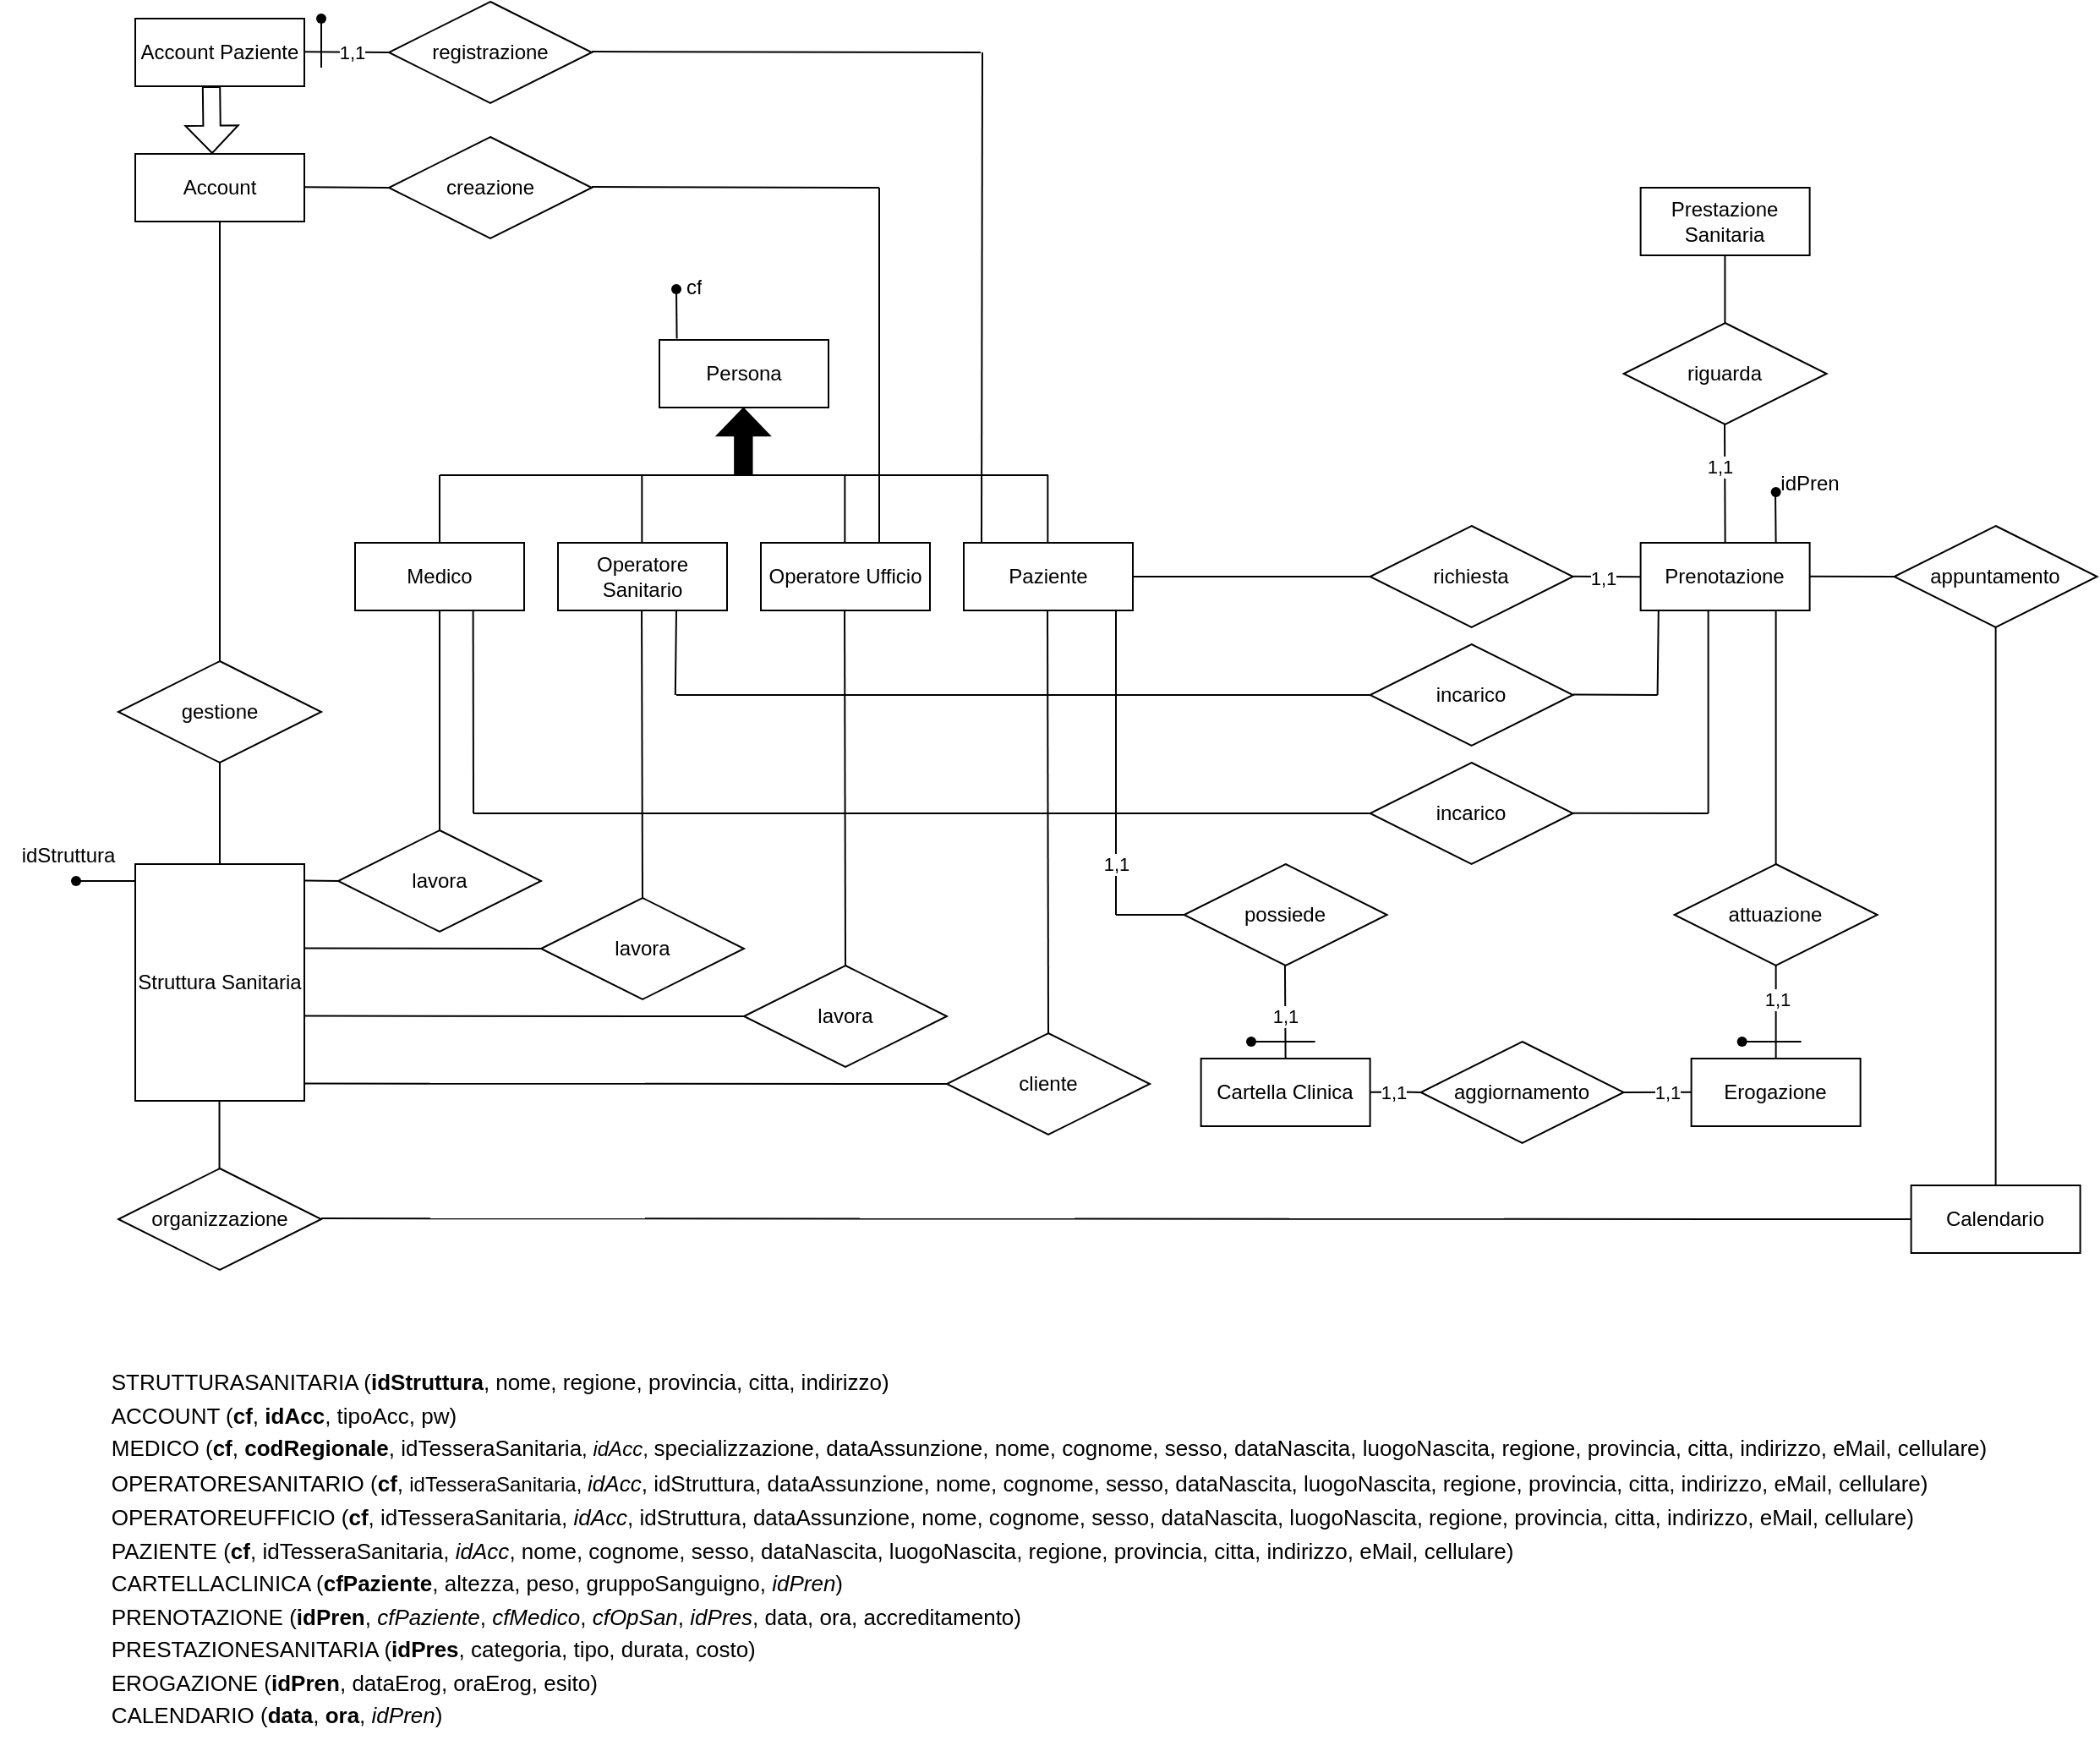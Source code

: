 <mxfile version="22.0.0" type="device">
  <diagram id="R2lEEEUBdFMjLlhIrx00" name="Page-1">
    <mxGraphModel dx="1750" dy="890" grid="1" gridSize="10" guides="1" tooltips="1" connect="1" arrows="1" fold="1" page="1" pageScale="1" pageWidth="850" pageHeight="1100" math="0" shadow="0" extFonts="Permanent Marker^https://fonts.googleapis.com/css?family=Permanent+Marker">
      <root>
        <mxCell id="0" />
        <mxCell id="1" parent="0" />
        <mxCell id="VxLDADzt-tBxQ2s8zmCv-1" value="Persona" style="whiteSpace=wrap;html=1;align=center;" parent="1" vertex="1">
          <mxGeometry x="660" y="240" width="100" height="40" as="geometry" />
        </mxCell>
        <mxCell id="VxLDADzt-tBxQ2s8zmCv-2" value="" style="shape=flexArrow;endArrow=classic;html=1;rounded=0;fillColor=#000000;width=10.182;endSize=5.055;" parent="1" edge="1">
          <mxGeometry width="50" height="50" relative="1" as="geometry">
            <mxPoint x="709.67" y="320" as="sourcePoint" />
            <mxPoint x="709.67" y="280" as="targetPoint" />
          </mxGeometry>
        </mxCell>
        <mxCell id="VxLDADzt-tBxQ2s8zmCv-3" value="" style="endArrow=none;html=1;rounded=0;" parent="1" edge="1">
          <mxGeometry relative="1" as="geometry">
            <mxPoint x="530" y="320" as="sourcePoint" />
            <mxPoint x="890" y="320" as="targetPoint" />
          </mxGeometry>
        </mxCell>
        <mxCell id="VxLDADzt-tBxQ2s8zmCv-4" value="Medico" style="whiteSpace=wrap;html=1;align=center;" parent="1" vertex="1">
          <mxGeometry x="480" y="360" width="100" height="40" as="geometry" />
        </mxCell>
        <mxCell id="VxLDADzt-tBxQ2s8zmCv-5" value="Operatore&lt;br&gt;Sanitario" style="whiteSpace=wrap;html=1;align=center;" parent="1" vertex="1">
          <mxGeometry x="600" y="360" width="100" height="40" as="geometry" />
        </mxCell>
        <mxCell id="VxLDADzt-tBxQ2s8zmCv-6" value="Operatore Ufficio" style="whiteSpace=wrap;html=1;align=center;" parent="1" vertex="1">
          <mxGeometry x="720" y="360" width="100" height="40" as="geometry" />
        </mxCell>
        <mxCell id="VxLDADzt-tBxQ2s8zmCv-7" value="Paziente" style="whiteSpace=wrap;html=1;align=center;" parent="1" vertex="1">
          <mxGeometry x="840" y="360" width="100" height="40" as="geometry" />
        </mxCell>
        <mxCell id="VxLDADzt-tBxQ2s8zmCv-8" value="" style="endArrow=none;html=1;rounded=0;exitX=0.5;exitY=0;exitDx=0;exitDy=0;" parent="1" source="VxLDADzt-tBxQ2s8zmCv-4" edge="1">
          <mxGeometry relative="1" as="geometry">
            <mxPoint x="530" y="350" as="sourcePoint" />
            <mxPoint x="530" y="320" as="targetPoint" />
          </mxGeometry>
        </mxCell>
        <mxCell id="VxLDADzt-tBxQ2s8zmCv-9" value="" style="endArrow=none;html=1;rounded=0;exitX=0.5;exitY=0;exitDx=0;exitDy=0;" parent="1" edge="1">
          <mxGeometry relative="1" as="geometry">
            <mxPoint x="649.67" y="360" as="sourcePoint" />
            <mxPoint x="649.67" y="320" as="targetPoint" />
          </mxGeometry>
        </mxCell>
        <mxCell id="VxLDADzt-tBxQ2s8zmCv-10" value="" style="endArrow=none;html=1;rounded=0;exitX=0.5;exitY=0;exitDx=0;exitDy=0;" parent="1" edge="1">
          <mxGeometry relative="1" as="geometry">
            <mxPoint x="769.67" y="360" as="sourcePoint" />
            <mxPoint x="769.67" y="320" as="targetPoint" />
          </mxGeometry>
        </mxCell>
        <mxCell id="VxLDADzt-tBxQ2s8zmCv-11" value="" style="endArrow=none;html=1;rounded=0;exitX=0.5;exitY=0;exitDx=0;exitDy=0;" parent="1" edge="1">
          <mxGeometry relative="1" as="geometry">
            <mxPoint x="889.67" y="360" as="sourcePoint" />
            <mxPoint x="889.67" y="320" as="targetPoint" />
          </mxGeometry>
        </mxCell>
        <mxCell id="VxLDADzt-tBxQ2s8zmCv-12" value="Account" style="whiteSpace=wrap;html=1;align=center;" parent="1" vertex="1">
          <mxGeometry x="350" y="130" width="100" height="40" as="geometry" />
        </mxCell>
        <mxCell id="VxLDADzt-tBxQ2s8zmCv-13" value="registrazione" style="shape=rhombus;perimeter=rhombusPerimeter;whiteSpace=wrap;html=1;align=center;" parent="1" vertex="1">
          <mxGeometry x="500" y="40" width="120" height="60" as="geometry" />
        </mxCell>
        <mxCell id="VxLDADzt-tBxQ2s8zmCv-14" value="Struttura Sanitaria" style="whiteSpace=wrap;html=1;align=center;" parent="1" vertex="1">
          <mxGeometry x="350" y="550" width="100" height="140" as="geometry" />
        </mxCell>
        <mxCell id="VxLDADzt-tBxQ2s8zmCv-15" value="gestione" style="shape=rhombus;perimeter=rhombusPerimeter;whiteSpace=wrap;html=1;align=center;" parent="1" vertex="1">
          <mxGeometry x="340" y="430" width="120" height="60" as="geometry" />
        </mxCell>
        <mxCell id="VxLDADzt-tBxQ2s8zmCv-16" value="" style="endArrow=none;html=1;rounded=0;entryX=0;entryY=0.5;entryDx=0;entryDy=0;" parent="1" target="VxLDADzt-tBxQ2s8zmCv-13" edge="1">
          <mxGeometry relative="1" as="geometry">
            <mxPoint x="450" y="69.67" as="sourcePoint" />
            <mxPoint x="490" y="70" as="targetPoint" />
          </mxGeometry>
        </mxCell>
        <mxCell id="ptyOjPC2TLaYeKYCXXiq-6" value="1,1" style="edgeLabel;html=1;align=center;verticalAlign=middle;resizable=0;points=[];" vertex="1" connectable="0" parent="VxLDADzt-tBxQ2s8zmCv-16">
          <mxGeometry x="0.091" relative="1" as="geometry">
            <mxPoint as="offset" />
          </mxGeometry>
        </mxCell>
        <mxCell id="VxLDADzt-tBxQ2s8zmCv-18" value="" style="endArrow=none;html=1;rounded=0;entryX=0.5;entryY=0;entryDx=0;entryDy=0;exitX=0.5;exitY=1;exitDx=0;exitDy=0;" parent="1" source="VxLDADzt-tBxQ2s8zmCv-12" target="VxLDADzt-tBxQ2s8zmCv-15" edge="1">
          <mxGeometry relative="1" as="geometry">
            <mxPoint x="400" y="280" as="sourcePoint" />
            <mxPoint x="650" y="420" as="targetPoint" />
          </mxGeometry>
        </mxCell>
        <mxCell id="VxLDADzt-tBxQ2s8zmCv-23" value="" style="endArrow=none;html=1;rounded=0;exitX=0.5;exitY=1;exitDx=0;exitDy=0;entryX=0.5;entryY=0;entryDx=0;entryDy=0;" parent="1" source="VxLDADzt-tBxQ2s8zmCv-15" target="VxLDADzt-tBxQ2s8zmCv-14" edge="1">
          <mxGeometry relative="1" as="geometry">
            <mxPoint x="450" y="480" as="sourcePoint" />
            <mxPoint x="610" y="480" as="targetPoint" />
          </mxGeometry>
        </mxCell>
        <mxCell id="VxLDADzt-tBxQ2s8zmCv-24" value="lavora" style="shape=rhombus;perimeter=rhombusPerimeter;whiteSpace=wrap;html=1;align=center;" parent="1" vertex="1">
          <mxGeometry x="470" y="530" width="120" height="60" as="geometry" />
        </mxCell>
        <mxCell id="VxLDADzt-tBxQ2s8zmCv-25" value="lavora" style="shape=rhombus;perimeter=rhombusPerimeter;whiteSpace=wrap;html=1;align=center;" parent="1" vertex="1">
          <mxGeometry x="590" y="570" width="120" height="60" as="geometry" />
        </mxCell>
        <mxCell id="VxLDADzt-tBxQ2s8zmCv-26" value="lavora" style="shape=rhombus;perimeter=rhombusPerimeter;whiteSpace=wrap;html=1;align=center;" parent="1" vertex="1">
          <mxGeometry x="710" y="610" width="120" height="60" as="geometry" />
        </mxCell>
        <mxCell id="VxLDADzt-tBxQ2s8zmCv-27" value="cliente" style="shape=rhombus;perimeter=rhombusPerimeter;whiteSpace=wrap;html=1;align=center;" parent="1" vertex="1">
          <mxGeometry x="830" y="650" width="120" height="60" as="geometry" />
        </mxCell>
        <mxCell id="VxLDADzt-tBxQ2s8zmCv-28" value="" style="endArrow=none;html=1;rounded=0;" parent="1" edge="1">
          <mxGeometry relative="1" as="geometry">
            <mxPoint x="450" y="599.8" as="sourcePoint" />
            <mxPoint x="590" y="600" as="targetPoint" />
          </mxGeometry>
        </mxCell>
        <mxCell id="VxLDADzt-tBxQ2s8zmCv-30" value="" style="endArrow=none;html=1;rounded=0;entryX=0;entryY=0.5;entryDx=0;entryDy=0;" parent="1" target="VxLDADzt-tBxQ2s8zmCv-26" edge="1">
          <mxGeometry relative="1" as="geometry">
            <mxPoint x="450" y="639.8" as="sourcePoint" />
            <mxPoint x="610" y="639.8" as="targetPoint" />
          </mxGeometry>
        </mxCell>
        <mxCell id="VxLDADzt-tBxQ2s8zmCv-32" value="" style="endArrow=none;html=1;rounded=0;" parent="1" edge="1">
          <mxGeometry relative="1" as="geometry">
            <mxPoint x="450" y="559.8" as="sourcePoint" />
            <mxPoint x="470" y="560" as="targetPoint" />
          </mxGeometry>
        </mxCell>
        <mxCell id="VxLDADzt-tBxQ2s8zmCv-33" value="" style="endArrow=none;html=1;rounded=0;entryX=0;entryY=0.5;entryDx=0;entryDy=0;" parent="1" target="VxLDADzt-tBxQ2s8zmCv-27" edge="1">
          <mxGeometry relative="1" as="geometry">
            <mxPoint x="450" y="679.8" as="sourcePoint" />
            <mxPoint x="610" y="679.8" as="targetPoint" />
          </mxGeometry>
        </mxCell>
        <mxCell id="VxLDADzt-tBxQ2s8zmCv-34" value="" style="endArrow=none;html=1;rounded=0;entryX=0.5;entryY=1;entryDx=0;entryDy=0;exitX=0.5;exitY=0;exitDx=0;exitDy=0;" parent="1" source="VxLDADzt-tBxQ2s8zmCv-24" target="VxLDADzt-tBxQ2s8zmCv-4" edge="1">
          <mxGeometry relative="1" as="geometry">
            <mxPoint x="400" y="550" as="sourcePoint" />
            <mxPoint x="560" y="550" as="targetPoint" />
          </mxGeometry>
        </mxCell>
        <mxCell id="VxLDADzt-tBxQ2s8zmCv-35" value="" style="endArrow=none;html=1;rounded=0;entryX=0.5;entryY=1;entryDx=0;entryDy=0;exitX=0.5;exitY=0;exitDx=0;exitDy=0;" parent="1" source="VxLDADzt-tBxQ2s8zmCv-25" edge="1">
          <mxGeometry relative="1" as="geometry">
            <mxPoint x="649.52" y="530" as="sourcePoint" />
            <mxPoint x="649.52" y="400" as="targetPoint" />
          </mxGeometry>
        </mxCell>
        <mxCell id="VxLDADzt-tBxQ2s8zmCv-36" value="" style="endArrow=none;html=1;rounded=0;entryX=0.5;entryY=1;entryDx=0;entryDy=0;exitX=0.5;exitY=0;exitDx=0;exitDy=0;" parent="1" source="VxLDADzt-tBxQ2s8zmCv-26" edge="1">
          <mxGeometry relative="1" as="geometry">
            <mxPoint x="769.52" y="530" as="sourcePoint" />
            <mxPoint x="769.52" y="400" as="targetPoint" />
          </mxGeometry>
        </mxCell>
        <mxCell id="VxLDADzt-tBxQ2s8zmCv-37" value="" style="endArrow=none;html=1;rounded=0;entryX=0.5;entryY=1;entryDx=0;entryDy=0;exitX=0.5;exitY=0;exitDx=0;exitDy=0;" parent="1" source="VxLDADzt-tBxQ2s8zmCv-27" edge="1">
          <mxGeometry relative="1" as="geometry">
            <mxPoint x="889.52" y="530" as="sourcePoint" />
            <mxPoint x="889.52" y="400" as="targetPoint" />
          </mxGeometry>
        </mxCell>
        <mxCell id="VxLDADzt-tBxQ2s8zmCv-38" value="possiede" style="shape=rhombus;perimeter=rhombusPerimeter;whiteSpace=wrap;html=1;align=center;" parent="1" vertex="1">
          <mxGeometry x="970.31" y="550" width="120" height="60" as="geometry" />
        </mxCell>
        <mxCell id="VxLDADzt-tBxQ2s8zmCv-39" value="Cartella Clinica" style="whiteSpace=wrap;html=1;align=center;" parent="1" vertex="1">
          <mxGeometry x="980.31" y="665" width="100" height="40" as="geometry" />
        </mxCell>
        <mxCell id="VxLDADzt-tBxQ2s8zmCv-40" value="" style="endArrow=none;html=1;rounded=0;" parent="1" edge="1">
          <mxGeometry relative="1" as="geometry">
            <mxPoint x="930" y="580" as="sourcePoint" />
            <mxPoint x="930" y="400" as="targetPoint" />
          </mxGeometry>
        </mxCell>
        <mxCell id="ptyOjPC2TLaYeKYCXXiq-31" value="1,1" style="edgeLabel;html=1;align=center;verticalAlign=middle;resizable=0;points=[];" vertex="1" connectable="0" parent="VxLDADzt-tBxQ2s8zmCv-40">
          <mxGeometry x="-0.577" y="-3" relative="1" as="geometry">
            <mxPoint x="-3" y="8" as="offset" />
          </mxGeometry>
        </mxCell>
        <mxCell id="VxLDADzt-tBxQ2s8zmCv-42" value="" style="shape=waypoint;sketch=0;fillStyle=solid;size=6;pointerEvents=1;points=[];fillColor=none;resizable=0;rotatable=0;perimeter=centerPerimeter;snapToPoint=1;" parent="1" vertex="1">
          <mxGeometry x="660" y="200" width="20" height="20" as="geometry" />
        </mxCell>
        <mxCell id="VxLDADzt-tBxQ2s8zmCv-43" value="" style="endArrow=none;html=1;rounded=0;exitX=0.103;exitY=-0.02;exitDx=0;exitDy=0;exitPerimeter=0;" parent="1" source="VxLDADzt-tBxQ2s8zmCv-1" edge="1">
          <mxGeometry relative="1" as="geometry">
            <mxPoint x="610" y="210" as="sourcePoint" />
            <mxPoint x="670" y="210" as="targetPoint" />
          </mxGeometry>
        </mxCell>
        <mxCell id="VxLDADzt-tBxQ2s8zmCv-44" value="cf" style="text;strokeColor=none;fillColor=none;spacingLeft=4;spacingRight=4;overflow=hidden;rotatable=0;points=[[0,0.5],[1,0.5]];portConstraint=eastwest;fontSize=12;whiteSpace=wrap;html=1;" parent="1" vertex="1">
          <mxGeometry x="670" y="195" width="40" height="30" as="geometry" />
        </mxCell>
        <mxCell id="VxLDADzt-tBxQ2s8zmCv-48" value="Erogazione" style="whiteSpace=wrap;html=1;align=center;" parent="1" vertex="1">
          <mxGeometry x="1270.31" y="665" width="100" height="40" as="geometry" />
        </mxCell>
        <mxCell id="VxLDADzt-tBxQ2s8zmCv-49" value="Prenotazione" style="whiteSpace=wrap;html=1;align=center;" parent="1" vertex="1">
          <mxGeometry x="1240.31" y="360" width="100" height="40" as="geometry" />
        </mxCell>
        <mxCell id="VxLDADzt-tBxQ2s8zmCv-50" value="richiesta" style="shape=rhombus;perimeter=rhombusPerimeter;whiteSpace=wrap;html=1;align=center;" parent="1" vertex="1">
          <mxGeometry x="1080.31" y="350" width="120" height="60" as="geometry" />
        </mxCell>
        <mxCell id="VxLDADzt-tBxQ2s8zmCv-51" value="" style="endArrow=none;html=1;rounded=0;entryX=0;entryY=0.5;entryDx=0;entryDy=0;exitX=1;exitY=0.5;exitDx=0;exitDy=0;" parent="1" target="VxLDADzt-tBxQ2s8zmCv-50" edge="1" source="VxLDADzt-tBxQ2s8zmCv-7">
          <mxGeometry relative="1" as="geometry">
            <mxPoint x="1040.31" y="380" as="sourcePoint" />
            <mxPoint x="1070.31" y="380" as="targetPoint" />
          </mxGeometry>
        </mxCell>
        <mxCell id="VxLDADzt-tBxQ2s8zmCv-52" value="" style="endArrow=none;html=1;rounded=0;entryX=0;entryY=0.5;entryDx=0;entryDy=0;" parent="1" edge="1">
          <mxGeometry relative="1" as="geometry">
            <mxPoint x="1200.31" y="379.84" as="sourcePoint" />
            <mxPoint x="1240.31" y="380.17" as="targetPoint" />
            <Array as="points" />
          </mxGeometry>
        </mxCell>
        <mxCell id="ptyOjPC2TLaYeKYCXXiq-7" value="1,1" style="edgeLabel;html=1;align=center;verticalAlign=middle;resizable=0;points=[];" vertex="1" connectable="0" parent="VxLDADzt-tBxQ2s8zmCv-52">
          <mxGeometry x="-0.154" y="-1" relative="1" as="geometry">
            <mxPoint as="offset" />
          </mxGeometry>
        </mxCell>
        <mxCell id="VxLDADzt-tBxQ2s8zmCv-54" value="riguarda" style="shape=rhombus;perimeter=rhombusPerimeter;whiteSpace=wrap;html=1;align=center;" parent="1" vertex="1">
          <mxGeometry x="1230.31" y="230" width="120" height="60" as="geometry" />
        </mxCell>
        <mxCell id="VxLDADzt-tBxQ2s8zmCv-55" value="Prestazione Sanitaria" style="whiteSpace=wrap;html=1;align=center;" parent="1" vertex="1">
          <mxGeometry x="1240.31" y="150" width="100" height="40" as="geometry" />
        </mxCell>
        <mxCell id="VxLDADzt-tBxQ2s8zmCv-56" value="" style="endArrow=none;html=1;rounded=0;" parent="1" edge="1">
          <mxGeometry relative="1" as="geometry">
            <mxPoint x="1290.31" y="360" as="sourcePoint" />
            <mxPoint x="1290" y="290" as="targetPoint" />
          </mxGeometry>
        </mxCell>
        <mxCell id="VxLDADzt-tBxQ2s8zmCv-62" value="1,1" style="edgeLabel;html=1;align=center;verticalAlign=middle;resizable=0;points=[];" parent="VxLDADzt-tBxQ2s8zmCv-56" vertex="1" connectable="0">
          <mxGeometry x="0.294" y="3" relative="1" as="geometry">
            <mxPoint as="offset" />
          </mxGeometry>
        </mxCell>
        <mxCell id="VxLDADzt-tBxQ2s8zmCv-57" value="" style="endArrow=none;html=1;rounded=0;exitX=0.5;exitY=0;exitDx=0;exitDy=0;" parent="1" edge="1">
          <mxGeometry relative="1" as="geometry">
            <mxPoint x="1290.2" y="230" as="sourcePoint" />
            <mxPoint x="1290.2" y="190" as="targetPoint" />
          </mxGeometry>
        </mxCell>
        <mxCell id="VxLDADzt-tBxQ2s8zmCv-63" value="incarico" style="shape=rhombus;perimeter=rhombusPerimeter;whiteSpace=wrap;html=1;align=center;" parent="1" vertex="1">
          <mxGeometry x="1080.31" y="490" width="120" height="60" as="geometry" />
        </mxCell>
        <mxCell id="VxLDADzt-tBxQ2s8zmCv-64" value="" style="endArrow=none;html=1;rounded=0;entryX=0;entryY=0.5;entryDx=0;entryDy=0;" parent="1" target="VxLDADzt-tBxQ2s8zmCv-63" edge="1">
          <mxGeometry relative="1" as="geometry">
            <mxPoint x="550" y="520" as="sourcePoint" />
            <mxPoint x="970" y="520" as="targetPoint" />
          </mxGeometry>
        </mxCell>
        <mxCell id="VxLDADzt-tBxQ2s8zmCv-65" value="" style="endArrow=none;html=1;rounded=0;" parent="1" edge="1">
          <mxGeometry relative="1" as="geometry">
            <mxPoint x="1200.31" y="519.84" as="sourcePoint" />
            <mxPoint x="1280.31" y="520" as="targetPoint" />
            <Array as="points" />
          </mxGeometry>
        </mxCell>
        <mxCell id="VxLDADzt-tBxQ2s8zmCv-66" value="" style="endArrow=none;html=1;rounded=0;entryX=0.698;entryY=1.004;entryDx=0;entryDy=0;entryPerimeter=0;" parent="1" target="VxLDADzt-tBxQ2s8zmCv-4" edge="1">
          <mxGeometry relative="1" as="geometry">
            <mxPoint x="550" y="520" as="sourcePoint" />
            <mxPoint x="740" y="360" as="targetPoint" />
          </mxGeometry>
        </mxCell>
        <mxCell id="VxLDADzt-tBxQ2s8zmCv-67" value="" style="endArrow=none;html=1;rounded=0;entryX=0.698;entryY=1.004;entryDx=0;entryDy=0;entryPerimeter=0;" parent="1" edge="1">
          <mxGeometry relative="1" as="geometry">
            <mxPoint x="1280.31" y="520" as="sourcePoint" />
            <mxPoint x="1280.31" y="400" as="targetPoint" />
          </mxGeometry>
        </mxCell>
        <mxCell id="VxLDADzt-tBxQ2s8zmCv-68" value="attuazione" style="shape=rhombus;perimeter=rhombusPerimeter;whiteSpace=wrap;html=1;align=center;" parent="1" vertex="1">
          <mxGeometry x="1260.31" y="550" width="120" height="60" as="geometry" />
        </mxCell>
        <mxCell id="VxLDADzt-tBxQ2s8zmCv-69" value="" style="endArrow=none;html=1;rounded=0;" parent="1" edge="1">
          <mxGeometry relative="1" as="geometry">
            <mxPoint x="1320.31" y="665" as="sourcePoint" />
            <mxPoint x="1320.31" y="610" as="targetPoint" />
          </mxGeometry>
        </mxCell>
        <mxCell id="VxLDADzt-tBxQ2s8zmCv-70" value="1,1" style="edgeLabel;html=1;align=center;verticalAlign=middle;resizable=0;points=[];" parent="VxLDADzt-tBxQ2s8zmCv-69" vertex="1" connectable="0">
          <mxGeometry x="0.294" y="3" relative="1" as="geometry">
            <mxPoint x="3" as="offset" />
          </mxGeometry>
        </mxCell>
        <mxCell id="VxLDADzt-tBxQ2s8zmCv-71" value="" style="endArrow=none;html=1;rounded=0;exitX=0.5;exitY=0;exitDx=0;exitDy=0;" parent="1" source="VxLDADzt-tBxQ2s8zmCv-68" edge="1">
          <mxGeometry relative="1" as="geometry">
            <mxPoint x="1319.93" y="520" as="sourcePoint" />
            <mxPoint x="1320.31" y="400" as="targetPoint" />
          </mxGeometry>
        </mxCell>
        <mxCell id="VxLDADzt-tBxQ2s8zmCv-72" value="" style="shape=waypoint;sketch=0;fillStyle=solid;size=6;pointerEvents=1;points=[];fillColor=none;resizable=0;rotatable=0;perimeter=centerPerimeter;snapToPoint=1;" parent="1" vertex="1">
          <mxGeometry x="1290.31" y="645" width="20" height="20" as="geometry" />
        </mxCell>
        <mxCell id="VxLDADzt-tBxQ2s8zmCv-73" value="" style="endArrow=none;html=1;rounded=0;" parent="1" target="VxLDADzt-tBxQ2s8zmCv-72" edge="1">
          <mxGeometry relative="1" as="geometry">
            <mxPoint x="1335.31" y="655" as="sourcePoint" />
            <mxPoint x="1305.31" y="655" as="targetPoint" />
          </mxGeometry>
        </mxCell>
        <mxCell id="VxLDADzt-tBxQ2s8zmCv-74" value="Calendario" style="whiteSpace=wrap;html=1;align=center;" parent="1" vertex="1">
          <mxGeometry x="1400.31" y="740" width="100" height="40" as="geometry" />
        </mxCell>
        <mxCell id="VxLDADzt-tBxQ2s8zmCv-75" value="organizzazione" style="shape=rhombus;perimeter=rhombusPerimeter;whiteSpace=wrap;html=1;align=center;" parent="1" vertex="1">
          <mxGeometry x="340" y="730" width="120" height="60" as="geometry" />
        </mxCell>
        <mxCell id="VxLDADzt-tBxQ2s8zmCv-76" value="" style="endArrow=none;html=1;rounded=0;exitX=0.5;exitY=0;exitDx=0;exitDy=0;" parent="1" edge="1">
          <mxGeometry relative="1" as="geometry">
            <mxPoint x="399.76" y="730" as="sourcePoint" />
            <mxPoint x="399.76" y="690" as="targetPoint" />
          </mxGeometry>
        </mxCell>
        <mxCell id="VxLDADzt-tBxQ2s8zmCv-77" value="" style="endArrow=none;html=1;rounded=0;entryX=0;entryY=0.5;entryDx=0;entryDy=0;" parent="1" target="VxLDADzt-tBxQ2s8zmCv-74" edge="1">
          <mxGeometry relative="1" as="geometry">
            <mxPoint x="460" y="759.55" as="sourcePoint" />
            <mxPoint x="1120" y="760" as="targetPoint" />
          </mxGeometry>
        </mxCell>
        <mxCell id="VxLDADzt-tBxQ2s8zmCv-79" value="appuntamento" style="shape=rhombus;perimeter=rhombusPerimeter;whiteSpace=wrap;html=1;align=center;" parent="1" vertex="1">
          <mxGeometry x="1390.31" y="350" width="120" height="60" as="geometry" />
        </mxCell>
        <mxCell id="VxLDADzt-tBxQ2s8zmCv-80" value="" style="endArrow=none;html=1;rounded=0;entryX=0.5;entryY=1;entryDx=0;entryDy=0;exitX=0.5;exitY=0;exitDx=0;exitDy=0;" parent="1" source="VxLDADzt-tBxQ2s8zmCv-74" target="VxLDADzt-tBxQ2s8zmCv-79" edge="1">
          <mxGeometry relative="1" as="geometry">
            <mxPoint x="1500.31" y="530" as="sourcePoint" />
            <mxPoint x="1660.31" y="530" as="targetPoint" />
          </mxGeometry>
        </mxCell>
        <mxCell id="VxLDADzt-tBxQ2s8zmCv-81" value="" style="endArrow=none;html=1;rounded=0;entryX=0;entryY=0.5;entryDx=0;entryDy=0;" parent="1" target="VxLDADzt-tBxQ2s8zmCv-79" edge="1">
          <mxGeometry relative="1" as="geometry">
            <mxPoint x="1340.31" y="379.83" as="sourcePoint" />
            <mxPoint x="1500.31" y="379.83" as="targetPoint" />
          </mxGeometry>
        </mxCell>
        <mxCell id="VxLDADzt-tBxQ2s8zmCv-84" value="" style="shape=waypoint;sketch=0;fillStyle=solid;size=6;pointerEvents=1;points=[];fillColor=none;resizable=0;rotatable=0;perimeter=centerPerimeter;snapToPoint=1;" parent="1" vertex="1">
          <mxGeometry x="450" y="40" width="20" height="20" as="geometry" />
        </mxCell>
        <mxCell id="VxLDADzt-tBxQ2s8zmCv-85" value="" style="endArrow=none;html=1;rounded=0;exitX=0.103;exitY=-0.02;exitDx=0;exitDy=0;exitPerimeter=0;" parent="1" edge="1">
          <mxGeometry relative="1" as="geometry">
            <mxPoint x="460" y="79" as="sourcePoint" />
            <mxPoint x="460" y="50" as="targetPoint" />
          </mxGeometry>
        </mxCell>
        <mxCell id="VxLDADzt-tBxQ2s8zmCv-86" value="incarico" style="shape=rhombus;perimeter=rhombusPerimeter;whiteSpace=wrap;html=1;align=center;" parent="1" vertex="1">
          <mxGeometry x="1080.31" y="420" width="120" height="60" as="geometry" />
        </mxCell>
        <mxCell id="VxLDADzt-tBxQ2s8zmCv-87" value="" style="endArrow=none;html=1;rounded=0;" parent="1" edge="1">
          <mxGeometry relative="1" as="geometry">
            <mxPoint x="1200.31" y="449.71" as="sourcePoint" />
            <mxPoint x="1250.31" y="450" as="targetPoint" />
            <Array as="points" />
          </mxGeometry>
        </mxCell>
        <mxCell id="VxLDADzt-tBxQ2s8zmCv-88" value="" style="endArrow=none;html=1;rounded=0;entryX=0;entryY=0.5;entryDx=0;entryDy=0;" parent="1" edge="1" target="VxLDADzt-tBxQ2s8zmCv-86">
          <mxGeometry relative="1" as="geometry">
            <mxPoint x="670" y="450" as="sourcePoint" />
            <mxPoint x="1080" y="460" as="targetPoint" />
            <Array as="points" />
          </mxGeometry>
        </mxCell>
        <mxCell id="VxLDADzt-tBxQ2s8zmCv-89" value="" style="endArrow=none;html=1;rounded=0;" parent="1" edge="1">
          <mxGeometry relative="1" as="geometry">
            <mxPoint x="669.41" y="450" as="sourcePoint" />
            <mxPoint x="670" y="400" as="targetPoint" />
          </mxGeometry>
        </mxCell>
        <mxCell id="VxLDADzt-tBxQ2s8zmCv-90" value="" style="endArrow=none;html=1;rounded=0;" parent="1" edge="1">
          <mxGeometry relative="1" as="geometry">
            <mxPoint x="1250.31" y="450" as="sourcePoint" />
            <mxPoint x="1250.9" y="400" as="targetPoint" />
          </mxGeometry>
        </mxCell>
        <mxCell id="uiw1JU-XaoHuqbAt4Sic-1" value="" style="shape=waypoint;sketch=0;fillStyle=solid;size=6;pointerEvents=1;points=[];fillColor=none;resizable=0;rotatable=0;perimeter=centerPerimeter;snapToPoint=1;" parent="1" vertex="1">
          <mxGeometry x="305" y="550" width="20" height="20" as="geometry" />
        </mxCell>
        <mxCell id="uiw1JU-XaoHuqbAt4Sic-2" value="" style="endArrow=none;html=1;rounded=0;" parent="1" target="uiw1JU-XaoHuqbAt4Sic-1" edge="1">
          <mxGeometry relative="1" as="geometry">
            <mxPoint x="350" y="560" as="sourcePoint" />
            <mxPoint x="320" y="560" as="targetPoint" />
          </mxGeometry>
        </mxCell>
        <mxCell id="uiw1JU-XaoHuqbAt4Sic-3" value="idStruttura" style="text;html=1;align=center;verticalAlign=middle;resizable=0;points=[];autosize=1;strokeColor=none;fillColor=none;" parent="1" vertex="1">
          <mxGeometry x="270" y="530" width="80" height="30" as="geometry" />
        </mxCell>
        <mxCell id="ptyOjPC2TLaYeKYCXXiq-1" value="" style="shape=waypoint;sketch=0;fillStyle=solid;size=6;pointerEvents=1;points=[];fillColor=none;resizable=0;rotatable=0;perimeter=centerPerimeter;snapToPoint=1;" vertex="1" parent="1">
          <mxGeometry x="1310.31" y="320" width="20" height="20" as="geometry" />
        </mxCell>
        <mxCell id="ptyOjPC2TLaYeKYCXXiq-3" value="&lt;div style=&quot;text-align: left; font-size: 13px; line-height: 150%;&quot;&gt;&lt;span style=&quot;background-color: initial;&quot;&gt;&lt;font style=&quot;font-size: 13px;&quot;&gt;STRUTTURASANITARIA (&lt;b style=&quot;&quot;&gt;idStruttura&lt;/b&gt;, nome, regione, provincia, citta, indirizzo)&lt;/font&gt;&lt;/span&gt;&lt;/div&gt;&lt;div style=&quot;text-align: left; font-size: 13px; line-height: 150%;&quot;&gt;&lt;span style=&quot;background-color: initial;&quot;&gt;&lt;font style=&quot;font-size: 13px;&quot;&gt;ACCOUNT (&lt;b&gt;cf&lt;/b&gt;, &lt;b&gt;idAcc&lt;/b&gt;, tipoAcc, pw)&lt;/font&gt;&lt;/span&gt;&lt;/div&gt;&lt;div style=&quot;text-align: left; font-size: 13px; line-height: 150%;&quot;&gt;&lt;font style=&quot;background-color: initial;&quot;&gt;MEDICO (&lt;b&gt;cf&lt;/b&gt;,&amp;nbsp;&lt;b&gt;codRegionale&lt;/b&gt;, idTesseraSanitaria&lt;/font&gt;&lt;span style=&quot;background-color: initial; font-size: 12px;&quot;&gt;, &lt;i&gt;idAcc&lt;/i&gt;,&amp;nbsp;&lt;/span&gt;&lt;span style=&quot;background-color: initial; border-color: var(--border-color);&quot;&gt;specializzazione, dataAssunzione,&lt;/span&gt;&lt;font style=&quot;background-color: initial;&quot;&gt;&amp;nbsp;&lt;/font&gt;&lt;span style=&quot;background-color: initial;&quot;&gt;nome, cognome, sesso, dataNascita, luogoNascita, regione, provincia, citta, indirizzo, eMail, cellulare&lt;/span&gt;&lt;span style=&quot;background-color: initial;&quot;&gt;)&lt;/span&gt;&lt;/div&gt;&lt;div style=&quot;text-align: left; font-size: 13px; line-height: 150%;&quot;&gt;&lt;font style=&quot;font-size: 13px;&quot;&gt;&lt;font style=&quot;font-size: 13px;&quot;&gt;OPERATORESANITARIO (&lt;b&gt;cf&lt;/b&gt;,&amp;nbsp;&lt;/font&gt;&lt;/font&gt;&lt;span style=&quot;background-color: initial; font-size: 12px;&quot;&gt;idTesseraSanitaria,&amp;nbsp;&lt;/span&gt;&lt;font style=&quot;background-color: initial;&quot;&gt;&lt;i&gt;idAcc&lt;/i&gt;,&amp;nbsp;&lt;/font&gt;&lt;span style=&quot;background-color: initial;&quot;&gt;idStruttura&lt;/span&gt;&lt;span style=&quot;background-color: initial;&quot;&gt;, dataAssunzione,&amp;nbsp;&lt;/span&gt;&lt;span style=&quot;background-color: initial;&quot;&gt;nome, cognome, sesso, dataNascita, luogoNascita, regione, provincia, citta, indirizzo, eMail, cellulare&lt;/span&gt;&lt;span style=&quot;background-color: initial;&quot;&gt;)&lt;/span&gt;&lt;/div&gt;&lt;div style=&quot;text-align: left; font-size: 13px; line-height: 150%;&quot;&gt;&lt;font style=&quot;font-size: 13px;&quot;&gt;&lt;font style=&quot;background-color: initial; font-size: 13px;&quot;&gt;OPERATOREUFFICIO (&lt;b&gt;cf&lt;/b&gt;, idTesseraSanitaria,&amp;nbsp;&lt;/font&gt;&lt;span style=&quot;background-color: initial;&quot;&gt;&lt;i&gt;idAcc&lt;/i&gt;,&amp;nbsp;&lt;/span&gt;&lt;span style=&quot;background-color: initial;&quot;&gt;idStruttura,&amp;nbsp;&lt;/span&gt;&lt;span style=&quot;background-color: initial;&quot;&gt;dataAssunzione,&amp;nbsp;&lt;/span&gt;&lt;span style=&quot;background-color: initial;&quot;&gt;nome, cognome, sesso, dataNascita, luogoNascita, regione, provincia, citta, indirizzo, eMail, cellulare&lt;/span&gt;&lt;span style=&quot;background-color: initial;&quot;&gt;)&lt;/span&gt;&lt;/font&gt;&lt;/div&gt;&lt;div style=&quot;text-align: left; font-size: 13px; line-height: 150%;&quot;&gt;&lt;font style=&quot;font-size: 13px;&quot;&gt;&lt;font style=&quot;font-size: 13px;&quot;&gt;&lt;font style=&quot;font-size: 13px;&quot;&gt;PAZIENTE (&lt;b&gt;cf&lt;/b&gt;, idTesseraSanitaria,&amp;nbsp;&lt;/font&gt;&lt;span style=&quot;background-color: initial;&quot;&gt;&lt;i&gt;idAcc&lt;/i&gt;,&amp;nbsp;&lt;/span&gt;&lt;/font&gt;&lt;span style=&quot;background-color: initial;&quot;&gt;nome, cognome, sesso, dataNascita, luogoNascita, regione, provincia, citta, indirizzo, eMail, cellulare&lt;/span&gt;&lt;span style=&quot;background-color: initial; border-color: var(--border-color);&quot;&gt;)&lt;/span&gt;&lt;/font&gt;&lt;/div&gt;&lt;div style=&quot;text-align: left; font-size: 13px; line-height: 150%;&quot;&gt;&lt;font style=&quot;font-size: 13px;&quot;&gt;CARTELLACLINICA (&lt;b&gt;cfPaziente&lt;/b&gt;&lt;/font&gt;&lt;span style=&quot;background-color: initial;&quot;&gt;, altezza, peso, gruppoSanguigno, &lt;i&gt;idPren&lt;/i&gt;)&lt;/span&gt;&lt;/div&gt;&lt;div style=&quot;text-align: left; font-size: 13px; line-height: 150%;&quot;&gt;&lt;span style=&quot;background-color: initial;&quot;&gt;&lt;font style=&quot;font-size: 13px;&quot;&gt;PRENOTAZIONE (&lt;b&gt;idPren&lt;/b&gt;, &lt;i&gt;cfPaziente&lt;/i&gt;, &lt;i&gt;cfMedico&lt;/i&gt;, &lt;i&gt;cfOpSan&lt;/i&gt;, &lt;i&gt;idPres&lt;/i&gt;, data, ora, accreditamento)&lt;/font&gt;&lt;/span&gt;&lt;/div&gt;&lt;div style=&quot;text-align: left; font-size: 13px; line-height: 150%;&quot;&gt;&lt;span style=&quot;background-color: initial;&quot;&gt;&lt;font style=&quot;font-size: 13px;&quot;&gt;PRESTAZIONESANITARIA (&lt;b&gt;idPres&lt;/b&gt;, categoria, tipo, durata, costo)&lt;/font&gt;&lt;/span&gt;&lt;/div&gt;&lt;div style=&quot;text-align: left; font-size: 13px; line-height: 150%;&quot;&gt;&lt;font style=&quot;font-size: 13px;&quot;&gt;&lt;span style=&quot;background-color: initial;&quot;&gt;&lt;font style=&quot;font-size: 13px;&quot;&gt;EROGAZIONE (&lt;b&gt;idPren&lt;/b&gt;, dataErog, oraErog, esito&lt;/font&gt;&lt;/span&gt;&lt;span style=&quot;background-color: initial;&quot;&gt;)&lt;/span&gt;&lt;/font&gt;&lt;/div&gt;&lt;div style=&quot;text-align: left; font-size: 13px; line-height: 150%;&quot;&gt;&lt;span style=&quot;background-color: initial;&quot;&gt;&lt;font style=&quot;font-size: 13px;&quot;&gt;CALENDARIO (&lt;b&gt;data&lt;/b&gt;, &lt;b&gt;ora&lt;/b&gt;, &lt;i&gt;idPren&lt;/i&gt;)&lt;/font&gt;&lt;/span&gt;&lt;/div&gt;" style="text;html=1;strokeColor=none;fillColor=none;align=center;verticalAlign=middle;whiteSpace=wrap;rounded=0;" vertex="1" parent="1">
          <mxGeometry x="297.5" y="830" width="1185" height="250" as="geometry" />
        </mxCell>
        <mxCell id="ptyOjPC2TLaYeKYCXXiq-8" value="Account Paziente" style="whiteSpace=wrap;html=1;align=center;" vertex="1" parent="1">
          <mxGeometry x="350" y="50" width="100" height="40" as="geometry" />
        </mxCell>
        <mxCell id="ptyOjPC2TLaYeKYCXXiq-9" value="" style="shape=flexArrow;endArrow=classic;html=1;rounded=0;fillColor=#FFFFFF;width=10.182;endSize=5.055;" edge="1" parent="1">
          <mxGeometry width="50" height="50" relative="1" as="geometry">
            <mxPoint x="395" y="90" as="sourcePoint" />
            <mxPoint x="395.48" y="130" as="targetPoint" />
          </mxGeometry>
        </mxCell>
        <mxCell id="ptyOjPC2TLaYeKYCXXiq-11" value="creazione" style="shape=rhombus;perimeter=rhombusPerimeter;whiteSpace=wrap;html=1;align=center;" vertex="1" parent="1">
          <mxGeometry x="500" y="120" width="120" height="60" as="geometry" />
        </mxCell>
        <mxCell id="ptyOjPC2TLaYeKYCXXiq-12" value="" style="endArrow=none;html=1;rounded=0;exitX=1;exitY=0.5;exitDx=0;exitDy=0;" edge="1" parent="1">
          <mxGeometry relative="1" as="geometry">
            <mxPoint x="620" y="69.52" as="sourcePoint" />
            <mxPoint x="850" y="70" as="targetPoint" />
          </mxGeometry>
        </mxCell>
        <mxCell id="ptyOjPC2TLaYeKYCXXiq-13" value="" style="endArrow=none;html=1;rounded=0;entryX=0.805;entryY=-0.011;entryDx=0;entryDy=0;entryPerimeter=0;" edge="1" parent="1">
          <mxGeometry relative="1" as="geometry">
            <mxPoint x="851" y="70" as="sourcePoint" />
            <mxPoint x="850.5" y="360.0" as="targetPoint" />
          </mxGeometry>
        </mxCell>
        <mxCell id="ptyOjPC2TLaYeKYCXXiq-14" value="" style="endArrow=none;html=1;rounded=0;entryX=0;entryY=0.5;entryDx=0;entryDy=0;" edge="1" parent="1" target="ptyOjPC2TLaYeKYCXXiq-11">
          <mxGeometry relative="1" as="geometry">
            <mxPoint x="450" y="149.68" as="sourcePoint" />
            <mxPoint x="490" y="150.01" as="targetPoint" />
            <Array as="points" />
          </mxGeometry>
        </mxCell>
        <mxCell id="ptyOjPC2TLaYeKYCXXiq-15" value="" style="endArrow=none;html=1;rounded=0;exitX=1;exitY=0.5;exitDx=0;exitDy=0;" edge="1" parent="1">
          <mxGeometry relative="1" as="geometry">
            <mxPoint x="620" y="149.52" as="sourcePoint" />
            <mxPoint x="790" y="150" as="targetPoint" />
          </mxGeometry>
        </mxCell>
        <mxCell id="ptyOjPC2TLaYeKYCXXiq-16" value="" style="endArrow=none;html=1;rounded=0;entryX=0.805;entryY=-0.011;entryDx=0;entryDy=0;entryPerimeter=0;" edge="1" parent="1">
          <mxGeometry relative="1" as="geometry">
            <mxPoint x="790" y="150" as="sourcePoint" />
            <mxPoint x="790" y="360.0" as="targetPoint" />
          </mxGeometry>
        </mxCell>
        <mxCell id="ptyOjPC2TLaYeKYCXXiq-21" value="aggiornamento" style="shape=rhombus;perimeter=rhombusPerimeter;whiteSpace=wrap;html=1;align=center;" vertex="1" parent="1">
          <mxGeometry x="1110.31" y="655" width="120" height="60" as="geometry" />
        </mxCell>
        <mxCell id="ptyOjPC2TLaYeKYCXXiq-22" value="" style="endArrow=none;html=1;rounded=0;" edge="1" parent="1">
          <mxGeometry relative="1" as="geometry">
            <mxPoint x="930" y="580" as="sourcePoint" />
            <mxPoint x="970.31" y="579.95" as="targetPoint" />
            <Array as="points">
              <mxPoint x="950" y="579.95" />
            </Array>
          </mxGeometry>
        </mxCell>
        <mxCell id="ptyOjPC2TLaYeKYCXXiq-23" value="" style="endArrow=none;html=1;rounded=0;entryX=0.698;entryY=1.004;entryDx=0;entryDy=0;entryPerimeter=0;exitX=0.5;exitY=0;exitDx=0;exitDy=0;" edge="1" parent="1" source="VxLDADzt-tBxQ2s8zmCv-39">
          <mxGeometry relative="1" as="geometry">
            <mxPoint x="1030" y="660" as="sourcePoint" />
            <mxPoint x="1029.97" y="610" as="targetPoint" />
          </mxGeometry>
        </mxCell>
        <mxCell id="ptyOjPC2TLaYeKYCXXiq-32" value="1,1" style="edgeLabel;html=1;align=center;verticalAlign=middle;resizable=0;points=[];" vertex="1" connectable="0" parent="ptyOjPC2TLaYeKYCXXiq-23">
          <mxGeometry x="0.097" y="-3" relative="1" as="geometry">
            <mxPoint x="-3" y="5" as="offset" />
          </mxGeometry>
        </mxCell>
        <mxCell id="ptyOjPC2TLaYeKYCXXiq-24" value="" style="endArrow=none;html=1;rounded=0;entryX=0;entryY=0.5;entryDx=0;entryDy=0;" edge="1" parent="1" target="ptyOjPC2TLaYeKYCXXiq-21">
          <mxGeometry relative="1" as="geometry">
            <mxPoint x="1080.31" y="684.85" as="sourcePoint" />
            <mxPoint x="1110" y="690" as="targetPoint" />
            <Array as="points">
              <mxPoint x="1100.31" y="684.8" />
            </Array>
          </mxGeometry>
        </mxCell>
        <mxCell id="ptyOjPC2TLaYeKYCXXiq-33" value="1,1" style="edgeLabel;html=1;align=center;verticalAlign=middle;resizable=0;points=[];" vertex="1" connectable="0" parent="ptyOjPC2TLaYeKYCXXiq-24">
          <mxGeometry x="-0.146" y="2" relative="1" as="geometry">
            <mxPoint y="2" as="offset" />
          </mxGeometry>
        </mxCell>
        <mxCell id="ptyOjPC2TLaYeKYCXXiq-25" value="" style="endArrow=none;html=1;rounded=0;" edge="1" parent="1">
          <mxGeometry relative="1" as="geometry">
            <mxPoint x="1230" y="684.95" as="sourcePoint" />
            <mxPoint x="1270.31" y="684.9" as="targetPoint" />
            <Array as="points" />
          </mxGeometry>
        </mxCell>
        <mxCell id="ptyOjPC2TLaYeKYCXXiq-34" value="1,1" style="edgeLabel;html=1;align=center;verticalAlign=middle;resizable=0;points=[];" vertex="1" connectable="0" parent="ptyOjPC2TLaYeKYCXXiq-25">
          <mxGeometry x="0.293" y="-1" relative="1" as="geometry">
            <mxPoint y="-1" as="offset" />
          </mxGeometry>
        </mxCell>
        <mxCell id="ptyOjPC2TLaYeKYCXXiq-29" value="" style="shape=waypoint;sketch=0;fillStyle=solid;size=6;pointerEvents=1;points=[];fillColor=none;resizable=0;rotatable=0;perimeter=centerPerimeter;snapToPoint=1;" vertex="1" parent="1">
          <mxGeometry x="1000" y="645" width="20" height="20" as="geometry" />
        </mxCell>
        <mxCell id="ptyOjPC2TLaYeKYCXXiq-30" value="" style="endArrow=none;html=1;rounded=0;" edge="1" parent="1">
          <mxGeometry relative="1" as="geometry">
            <mxPoint x="1047.81" y="655" as="sourcePoint" />
            <mxPoint x="1012.81" y="655" as="targetPoint" />
          </mxGeometry>
        </mxCell>
        <mxCell id="ptyOjPC2TLaYeKYCXXiq-37" value="" style="endArrow=none;html=1;rounded=0;" edge="1" parent="1">
          <mxGeometry relative="1" as="geometry">
            <mxPoint x="1320.31" y="360" as="sourcePoint" />
            <mxPoint x="1320" y="330" as="targetPoint" />
          </mxGeometry>
        </mxCell>
        <mxCell id="ptyOjPC2TLaYeKYCXXiq-38" value="idPren" style="text;html=1;align=center;verticalAlign=middle;resizable=0;points=[];autosize=1;strokeColor=none;fillColor=none;" vertex="1" parent="1">
          <mxGeometry x="1310.31" y="310" width="60" height="30" as="geometry" />
        </mxCell>
      </root>
    </mxGraphModel>
  </diagram>
</mxfile>
